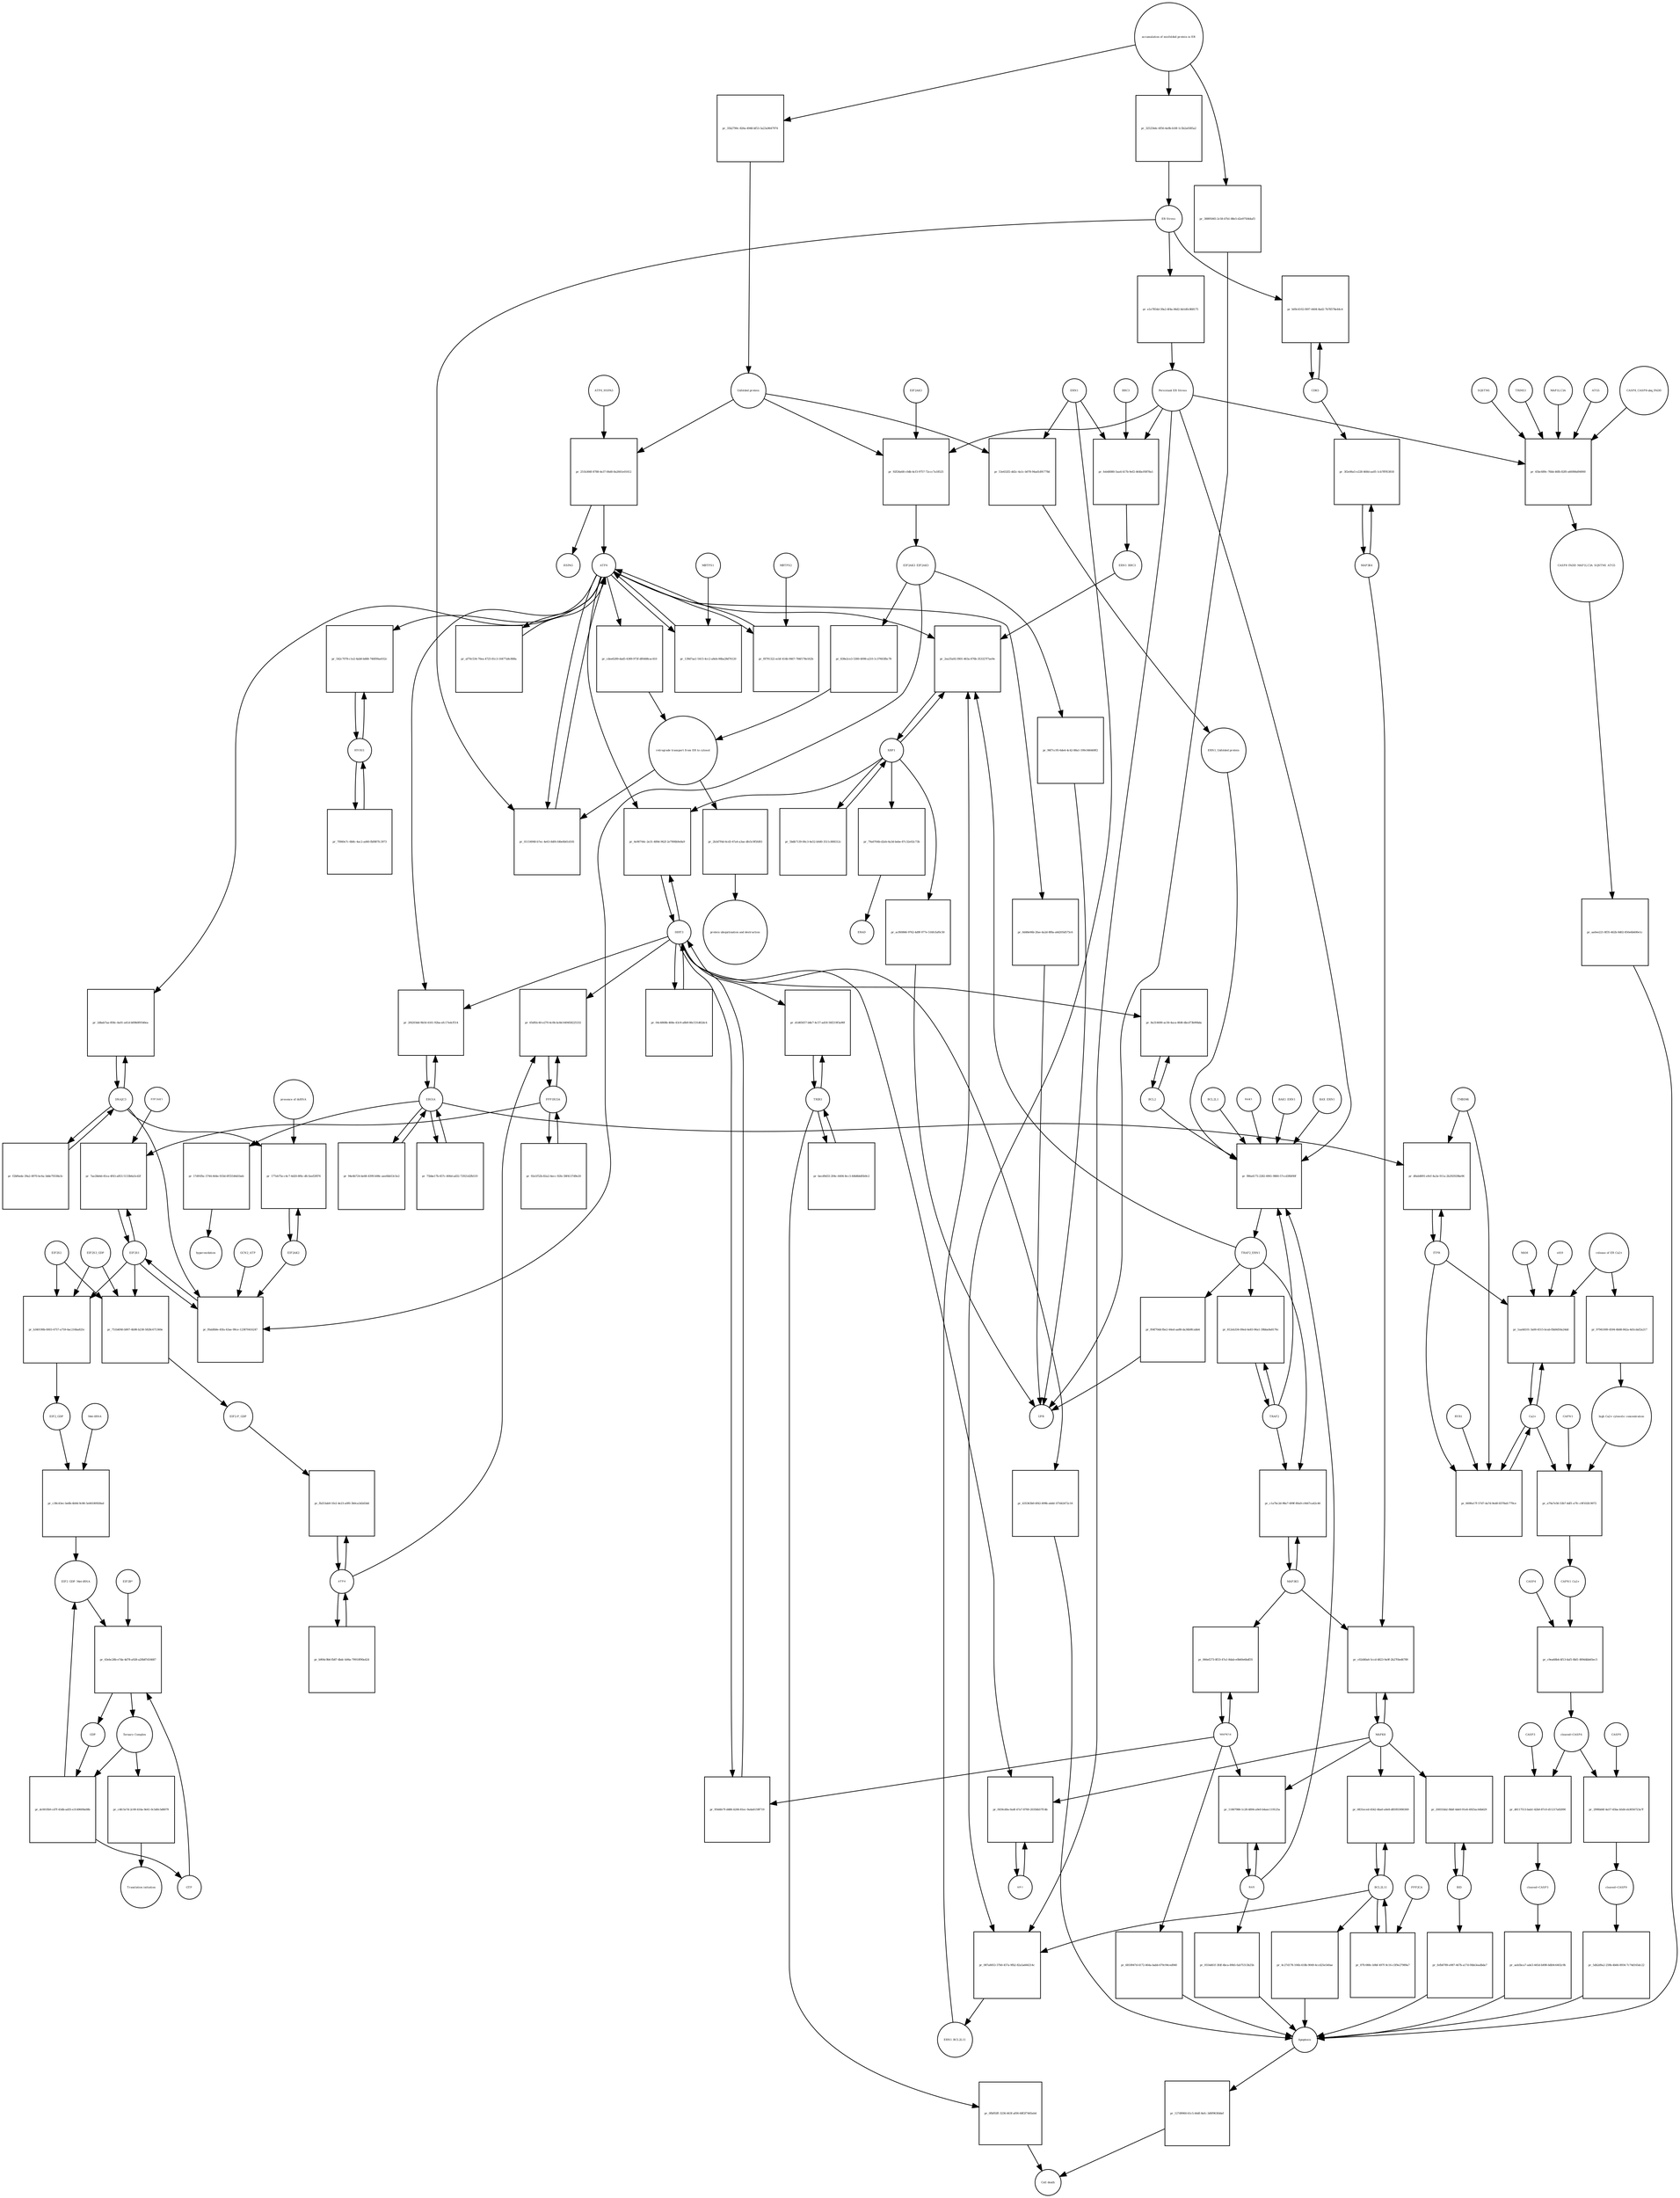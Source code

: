 strict digraph  {
ATF6_HSPA5 [annotation="", bipartite=0, cls=complex, fontsize=4, label=ATF6_HSPA5, shape=circle];
"pr_251b366f-8788-4e37-84d0-8a2661e01612" [annotation="", bipartite=1, cls=process, fontsize=4, label="pr_251b366f-8788-4e37-84d0-8a2661e01612", shape=square];
ATF6 [annotation="urn_miriam_hgnc.symbol_ATF6", bipartite=0, cls=macromolecule, fontsize=4, label=ATF6, shape=circle];
HSPA5 [annotation="urn_miriam_hgnc.symbol_HSPA5", bipartite=0, cls=macromolecule, fontsize=4, label=HSPA5, shape=circle];
"Unfolded protein" [annotation="", bipartite=0, cls=macromolecule, fontsize=4, label="Unfolded protein", shape=circle];
ERN1 [annotation="urn_miriam_hgnc.symbol_ERN1", bipartite=0, cls=macromolecule, fontsize=4, label=ERN1, shape=circle];
"pr_53e632f2-dd2c-4a1c-b078-94ad1d91778d" [annotation="", bipartite=1, cls=process, fontsize=4, label="pr_53e632f2-dd2c-4a1c-b078-94ad1d91778d", shape=square];
"ERN1_Unfolded protein" [annotation="", bipartite=0, cls=complex, fontsize=4, label="ERN1_Unfolded protein", shape=circle];
EIF2AK3_EIF2AK3 [annotation="", bipartite=0, cls=complex, fontsize=4, label=EIF2AK3_EIF2AK3, shape=circle];
"pr_838e2ce3-5300-4098-a210-1c37663fbc78" [annotation="", bipartite=1, cls=process, fontsize=4, label="pr_838e2ce3-5300-4098-a210-1c37663fbc78", shape=square];
"retrograde transport from ER to cytosol" [annotation="", bipartite=0, cls=phenotype, fontsize=4, label="retrograde transport from ER to cytosol", shape=circle];
"pr_cdee6289-dad5-4389-973f-df6488cac410" [annotation="", bipartite=1, cls=process, fontsize=4, label="pr_cdee6289-dad5-4389-973f-df6488cac410", shape=square];
"pr_2b3d7f4d-4cd3-47a4-a3ae-dfe5c9f5fd93" [annotation="", bipartite=1, cls=process, fontsize=4, label="pr_2b3d7f4d-4cd3-47a4-a3ae-dfe5c9f5fd93", shape=square];
"protein ubiquitination and destruction" [annotation="", bipartite=0, cls=phenotype, fontsize=4, label="protein ubiquitination and destruction", shape=circle];
"pr_f86a4175-2282-4961-9860-57ccd3fbf00f" [annotation="", bipartite=1, cls=process, fontsize=4, label="pr_f86a4175-2282-4961-9860-57ccd3fbf00f", shape=square];
TRAF2_ERN1 [annotation="", bipartite=0, cls=complex, fontsize=4, label=TRAF2_ERN1, shape=circle];
BAK1_ERN1 [annotation="", bipartite=0, cls=complex, fontsize=4, label=BAK1_ERN1, shape=circle];
BAX_ERN1 [annotation="", bipartite=0, cls=complex, fontsize=4, label=BAX_ERN1, shape=circle];
BCL2 [annotation="urn_miriam_hgnc.symbol_BCL2", bipartite=0, cls="nucleic acid feature", fontsize=4, label=BCL2, shape=circle];
BCL2L1 [annotation="urn_miriam_hgnc.symbol_BCL2L1", bipartite=0, cls=macromolecule, fontsize=4, label=BCL2L1, shape=circle];
"Persistant ER Stress" [annotation="", bipartite=0, cls=phenotype, fontsize=4, label="Persistant ER Stress", shape=circle];
BAX [annotation="urn_miriam_hgnc.symbol_BAX", bipartite=0, cls=macromolecule, fontsize=4, label=BAX, shape=circle];
BAK1 [annotation="urn_miriam_hgnc.symbol_BAK1", bipartite=0, cls=macromolecule, fontsize=4, label=BAK1, shape=circle];
TRAF2 [annotation="urn_miriam_hgnc.symbol_TRAF2", bipartite=0, cls=macromolecule, fontsize=4, label=TRAF2, shape=circle];
XBP1 [annotation="urn_miriam_hgnc.symbol_XBP1", bipartite=0, cls=macromolecule, fontsize=4, label=XBP1, shape=circle];
"pr_2ea35a92-f801-463a-876b-353327f7ae9e" [annotation="", bipartite=1, cls=process, fontsize=4, label="pr_2ea35a92-f801-463a-876b-353327f7ae9e", shape=square];
ERN1_BBC3 [annotation="", bipartite=0, cls=complex, fontsize=4, label=ERN1_BBC3, shape=circle];
ERN1_BCL2L11 [annotation="", bipartite=0, cls=complex, fontsize=4, label=ERN1_BCL2L11, shape=circle];
"pr_5bdb7139-06c3-4e52-b0d0-3511c808312c" [annotation="", bipartite=1, cls=process, fontsize=4, label="pr_5bdb7139-06c3-4e52-b0d0-3511c808312c", shape=square];
"pr_79a6764b-d2eb-4a3d-bebe-87c32e02c73b" [annotation="", bipartite=1, cls=process, fontsize=4, label="pr_79a6764b-d2eb-4a3d-bebe-87c32e02c73b", shape=square];
ERAD [annotation="", bipartite=0, cls=phenotype, fontsize=4, label=ERAD, shape=circle];
"pr_acf60866-9762-4d9f-977e-516fcfaf0c50" [annotation="", bipartite=1, cls=process, fontsize=4, label="pr_acf60866-9762-4d9f-977e-516fcfaf0c50", shape=square];
UPR [annotation="", bipartite=0, cls=phenotype, fontsize=4, label=UPR, shape=circle];
"pr_812eb334-09ed-4e83-96a1-39bba9a8176c" [annotation="", bipartite=1, cls=process, fontsize=4, label="pr_812eb334-09ed-4e83-96a1-39bba9a8176c", shape=square];
MAPK8 [annotation="urn_miriam_hgnc.symbol_MAPK8", bipartite=0, cls=macromolecule, fontsize=4, label=MAPK8, shape=circle];
"pr_c02d40a6-5ccd-4823-9a9f-2b27f4ed6789" [annotation="", bipartite=1, cls=process, fontsize=4, label="pr_c02d40a6-5ccd-4823-9a9f-2b27f4ed6789", shape=square];
MAP3K4 [annotation="urn_miriam_hgnc.symbol_MAP3K4", bipartite=0, cls=macromolecule, fontsize=4, label=MAP3K4, shape=circle];
MAP3K5 [annotation="urn_miriam_hgnc.symbol_MAP3K5", bipartite=0, cls=macromolecule, fontsize=4, label=MAP3K5, shape=circle];
MAPK14 [annotation="urn_miriam_hgnc.symbol_MAPK14", bipartite=0, cls=macromolecule, fontsize=4, label=MAPK14, shape=circle];
"pr_066ef273-8f33-47a1-8dab-e0b60e6bdf35" [annotation="", bipartite=1, cls=process, fontsize=4, label="pr_066ef273-8f33-47a1-8dab-e0b60e6bdf35", shape=square];
"pr_6818947d-4172-464a-babb-670c94ced940" [annotation="", bipartite=1, cls=process, fontsize=4, label="pr_6818947d-4172-464a-babb-670c94ced940", shape=square];
Apoptosis [annotation="", bipartite=0, cls=phenotype, fontsize=4, label=Apoptosis, shape=circle];
DDIT3 [annotation="urn_miriam_hgnc.symbol_DDIT3", bipartite=0, cls=macromolecule, fontsize=4, label=DDIT3, shape=circle];
"pr_9544fe7f-d486-4206-81ec-9a4a6159f719" [annotation="", bipartite=1, cls=process, fontsize=4, label="pr_9544fe7f-d486-4206-81ec-9a4a6159f719", shape=square];
"pr_435363b0-6f42-499b-a4dd-1f7d42472c16" [annotation="", bipartite=1, cls=process, fontsize=4, label="pr_435363b0-6f42-499b-a4dd-1f7d42472c16", shape=square];
"pr_8a314600-ac56-4aca-8fd6-dbcd73b90bda" [annotation="", bipartite=1, cls=process, fontsize=4, label="pr_8a314600-ac56-4aca-8fd6-dbcd73b90bda", shape=square];
"pr_01154948-b7ec-4e63-8df4-fd6e6b61d181" [annotation="", bipartite=1, cls=process, fontsize=4, label="pr_01154948-b7ec-4e63-8df4-fd6e6b61d181", shape=square];
"ER Stress" [annotation="", bipartite=0, cls=phenotype, fontsize=4, label="ER Stress", shape=circle];
"pr_139d7aa1-5415-4cc2-a8eb-06ba28d76120" [annotation="", bipartite=1, cls=process, fontsize=4, label="pr_139d7aa1-5415-4cc2-a8eb-06ba28d76120", shape=square];
MBTPS1 [annotation="urn_miriam_hgnc.symbol_MBTPS1", bipartite=0, cls=macromolecule, fontsize=4, label=MBTPS1, shape=circle];
"pr_f8791322-ecbf-414b-9467-784f178e162b" [annotation="", bipartite=1, cls=process, fontsize=4, label="pr_f8791322-ecbf-414b-9467-784f178e162b", shape=square];
MBTPS2 [annotation="urn_miriam_hgnc.symbol_MBTPS2", bipartite=0, cls=macromolecule, fontsize=4, label=MBTPS2, shape=circle];
"pr_af70c534-70ea-4725-81c3-16477a8c868a" [annotation="", bipartite=1, cls=process, fontsize=4, label="pr_af70c534-70ea-4725-81c3-16477a8c868a", shape=square];
"pr_04c4868b-468e-43c9-a8b9-86c531d62dc4" [annotation="", bipartite=1, cls=process, fontsize=4, label="pr_04c4868b-468e-43c9-a8b9-86c531d62dc4", shape=square];
"pr_4e90744c-2e31-489d-942f-2e7906b9e8a9" [annotation="", bipartite=1, cls=process, fontsize=4, label="pr_4e90744c-2e31-489d-942f-2e7906b9e8a9", shape=square];
EIF2S1 [annotation="urn_miriam_hgnc.symbol_EIF2S1", bipartite=0, cls=macromolecule, fontsize=4, label=EIF2S1, shape=circle];
"pr_f0abfb8e-45fa-43ae-99ce-123870416247" [annotation="", bipartite=1, cls=process, fontsize=4, label="pr_f0abfb8e-45fa-43ae-99ce-123870416247", shape=square];
GCN2_ATP [annotation="", bipartite=0, cls=complex, fontsize=4, label=GCN2_ATP, shape=circle];
EIF2AK2 [annotation="urn_miriam_hgnc.symbol_EIF2AK2", bipartite=0, cls=macromolecule, fontsize=4, label=EIF2AK2, shape=circle];
DNAJC3 [annotation="urn_miriam_hgnc.symbol_DNAJC3", bipartite=0, cls=macromolecule, fontsize=4, label=DNAJC3, shape=circle];
EIF2S2 [annotation="urn_miriam_hgnc.symbol_EIF2S2", bipartite=0, cls=macromolecule, fontsize=4, label=EIF2S2, shape=circle];
"pr_b340190b-0003-4757-a759-4ac216ba825c" [annotation="", bipartite=1, cls=process, fontsize=4, label="pr_b340190b-0003-4757-a759-4ac216ba825c", shape=square];
EIF2S3_GDP [annotation="", bipartite=0, cls=complex, fontsize=4, label=EIF2S3_GDP, shape=circle];
EIF2_GDP [annotation="", bipartite=0, cls=complex, fontsize=4, label=EIF2_GDP, shape=circle];
"EIF2_GDP_Met-tRNA" [annotation="", bipartite=0, cls=complex, fontsize=4, label="EIF2_GDP_Met-tRNA", shape=circle];
"pr_63ebc28b-e7da-4d78-a928-a20b87d16687" [annotation="", bipartite=1, cls=process, fontsize=4, label="pr_63ebc28b-e7da-4d78-a928-a20b87d16687", shape=square];
"Ternary Complex" [annotation="", bipartite=0, cls=complex, fontsize=4, label="Ternary Complex", shape=circle];
"EIF2B*" [annotation="", bipartite=0, cls=complex, fontsize=4, label="EIF2B*", shape=circle];
GTP [annotation="urn_miriam_obo.chebi_CHEBI%3A57600", bipartite=0, cls="simple chemical", fontsize=4, label=GTP, shape=circle];
GDP [annotation="urn_miriam_obo.chebi_CHEBI%3A65180", bipartite=0, cls="simple chemical", fontsize=4, label=GDP, shape=circle];
"pr_dc001fb9-cd7f-43db-ad35-e3149609a08b" [annotation="", bipartite=1, cls=process, fontsize=4, label="pr_dc001fb9-cd7f-43db-ad35-e3149609a08b", shape=square];
ATF4 [annotation="urn_miriam_hgnc.symbol_ATF4", bipartite=0, cls=macromolecule, fontsize=4, label=ATF4, shape=circle];
"pr_fb253ab9-1fe2-4e23-a0f0-3b0ca3d2d3dd" [annotation="", bipartite=1, cls=process, fontsize=4, label="pr_fb253ab9-1fe2-4e23-a0f0-3b0ca3d2d3dd", shape=square];
"EIF2-P_GDP" [annotation="", bipartite=0, cls=complex, fontsize=4, label="EIF2-P_GDP", shape=circle];
"pr_b904c9b6-fb87-4bdc-b06a-79910f90a424" [annotation="", bipartite=1, cls=process, fontsize=4, label="pr_b904c9b6-fb87-4bdc-b06a-79910f90a424", shape=square];
PPP1R15A [annotation="urn_miriam_hgnc.symbol_PPP1R15A", bipartite=0, cls=macromolecule, fontsize=4, label=PPP1R15A, shape=circle];
"pr_65d92c40-e270-4c0b-bc8d-649458225332" [annotation="", bipartite=1, cls=process, fontsize=4, label="pr_65d92c40-e270-4c0b-bc8d-649458225332", shape=square];
"pr_92e1f52b-82a2-4ecc-92fe-58f4137d9e20" [annotation="", bipartite=1, cls=process, fontsize=4, label="pr_92e1f52b-82a2-4ecc-92fe-58f4137d9e20", shape=square];
"pr_c4fc5e7d-2c00-416a-9e61-0c5d0c5d8079" [annotation="", bipartite=1, cls=process, fontsize=4, label="pr_c4fc5e7d-2c00-416a-9e61-0c5d0c5d8079", shape=square];
"Translation initiation" [annotation="", bipartite=0, cls=phenotype, fontsize=4, label="Translation initiation", shape=circle];
"pr_c1a7bc2d-98a7-499f-80a9-c0447ca42c46" [annotation="", bipartite=1, cls=process, fontsize=4, label="pr_c1a7bc2d-98a7-499f-80a9-c0447ca42c46", shape=square];
ERO1A [annotation="urn_miriam_hgnc.symbol_ERO1A", bipartite=0, cls=macromolecule, fontsize=4, label=ERO1A, shape=circle];
"pr_2f4203dd-9b54-4161-92ba-efc17edcf514" [annotation="", bipartite=1, cls=process, fontsize=4, label="pr_2f4203dd-9b54-4161-92ba-efc17edcf514", shape=square];
"pr_75bbe17b-457c-406d-ad32-72921d2fb519" [annotation="", bipartite=1, cls=process, fontsize=4, label="pr_75bbe17b-457c-406d-ad32-72921d2fb519", shape=square];
"pr_7ae2bb4d-45ca-4f43-a853-5133b6a5cd2f" [annotation="", bipartite=1, cls=process, fontsize=4, label="pr_7ae2bb4d-45ca-4f43-a853-5133b6a5cd2f", shape=square];
EIF2AK1 [annotation="urn_miriam_hgnc.symbol_EIF2AK1", bipartite=0, cls=macromolecule, fontsize=4, label=EIF2AK1, shape=circle];
"pr_11867986-1c28-4894-a9e0-b4aec119125a" [annotation="", bipartite=1, cls=process, fontsize=4, label="pr_11867986-1c28-4894-a9e0-b4aec119125a", shape=square];
"pr_0554d61f-3fdf-4bca-89b5-fab75313b25b" [annotation="", bipartite=1, cls=process, fontsize=4, label="pr_0554d61f-3fdf-4bca-89b5-fab75313b25b", shape=square];
"Ca2+" [annotation="urn_miriam_obo.chebi_CHEBI%3A29108", bipartite=0, cls="simple chemical", fontsize=4, label="Ca2+", shape=circle];
"pr_1aa0d101-3a00-4515-bcab-fbb9d50a24dd" [annotation="", bipartite=1, cls=process, fontsize=4, label="pr_1aa0d101-3a00-4515-bcab-fbb9d50a24dd", shape=square];
"release of ER Ca2+" [annotation="", bipartite=0, cls=phenotype, fontsize=4, label="release of ER Ca2+", shape=circle];
ITPR [annotation="urn_miriam_hgnc.symbol_ITPR1|urn_miriam_hgnc.symbol_ITPR2|urn_miriam_hgnc.symbol_ITPR3", bipartite=0, cls=macromolecule, fontsize=4, label=ITPR, shape=circle];
MAM [annotation="", bipartite=0, cls=phenotype, fontsize=4, label=MAM, shape=circle];
s619 [annotation="", bipartite=0, cls=complex, fontsize=4, label=s619, shape=circle];
"pr_3f2e06a5-e228-468d-aa05-1cb7ff953818" [annotation="", bipartite=1, cls=process, fontsize=4, label="pr_3f2e06a5-e228-468d-aa05-1cb7ff953818", shape=square];
CDK5 [annotation="urn_miriam_hgnc.symbol_CDK5", bipartite=0, cls=macromolecule, fontsize=4, label=CDK5, shape=circle];
"pr_b09c4102-f497-4404-8ad2-7b78578e44c4" [annotation="", bipartite=1, cls="uncertain process", fontsize=4, label="pr_b09c4102-f497-4404-8ad2-7b78578e44c4", shape=square];
"pr_127d9960-61c5-44df-8efc-3d0f963fddef" [annotation="", bipartite=1, cls=process, fontsize=4, label="pr_127d9960-61c5-44df-8efc-3d0f963fddef", shape=square];
"Cell death" [annotation="", bipartite=0, cls=phenotype, fontsize=4, label="Cell death", shape=circle];
"pr_6690a17f-57d7-4a7d-9ed0-8378afc779ce" [annotation="", bipartite=1, cls=process, fontsize=4, label="pr_6690a17f-57d7-4a7d-9ed0-8378afc779ce", shape=square];
TMBIM6 [annotation="urn_miriam_hgnc.symbol_TMBIM6", bipartite=0, cls=macromolecule, fontsize=4, label=TMBIM6, shape=circle];
RYR1 [annotation="urn_miriam_hgnc.symbol_RYR1", bipartite=0, cls=macromolecule, fontsize=4, label=RYR1, shape=circle];
EIF2AK3 [annotation="urn_miriam_hgnc.symbol_EIF2AK3", bipartite=0, cls=macromolecule, fontsize=4, label=EIF2AK3, shape=circle];
"pr_92f26a68-c0db-4cf3-9757-72ccc7a18525" [annotation="", bipartite=1, cls=process, fontsize=4, label="pr_92f26a68-c0db-4cf3-9757-72ccc7a18525", shape=square];
"pr_17d91fbc-5744-444e-933d-0f55546d1beb" [annotation="", bipartite=1, cls=process, fontsize=4, label="pr_17d91fbc-5744-444e-933d-0f55546d1beb", shape=square];
hyperoxidation [annotation="", bipartite=0, cls=phenotype, fontsize=4, label=hyperoxidation, shape=circle];
"pr_94e4b724-be68-4399-b98c-aee6bb53c5e2" [annotation="", bipartite=1, cls=process, fontsize=4, label="pr_94e4b724-be68-4399-b98c-aee6bb53c5e2", shape=square];
"pr_e1e7854d-39a2-4f4a-84d2-bb1d0c868175" [annotation="", bipartite=1, cls=process, fontsize=4, label="pr_e1e7854d-39a2-4f4a-84d2-bb1d0c868175", shape=square];
"CASP8_CASP8-ubq_FADD" [annotation="", bipartite=0, cls=complex, fontsize=4, label="CASP8_CASP8-ubq_FADD", shape=circle];
"pr_45bc689c-76bb-46fb-82f0-a66984d94900" [annotation="", bipartite=1, cls=process, fontsize=4, label="pr_45bc689c-76bb-46fb-82f0-a66984d94900", shape=square];
"SQSTM1 " [annotation="urn_miriam_hgnc.symbol_SQSTM1", bipartite=0, cls=macromolecule, fontsize=4, label="SQSTM1 ", shape=circle];
CASP8_FADD_MAP1LC3A_SQSTM1_ATG5 [annotation="", bipartite=0, cls=complex, fontsize=4, label=CASP8_FADD_MAP1LC3A_SQSTM1_ATG5, shape=circle];
TRIM13 [annotation="urn_miriam_hgnc.symbol_TRIM13", bipartite=0, cls=macromolecule, fontsize=4, label=TRIM13, shape=circle];
MAP1LC3A [annotation="urn_miriam_hgnc.symbol_MAP1LC3A", bipartite=0, cls=macromolecule, fontsize=4, label=MAP1LC3A, shape=circle];
ATG5 [annotation="urn_miriam_hgnc.symbol_ATG5", bipartite=0, cls=macromolecule, fontsize=4, label=ATG5, shape=circle];
"pr_aa0ee221-8f35-462b-9d02-850e6b600e1c" [annotation="", bipartite=1, cls=process, fontsize=4, label="pr_aa0ee221-8f35-462b-9d02-850e6b600e1c", shape=square];
"AP-1" [annotation="urn_miriam_hgnc.symbol_FOS|urn_miriam_hgnc.symbol_FOSB|urn_miriam_hgnc.symbol_FOSL1|urn_miriam_hgnc.symbol_FOSL2|urn_miriam_hgnc.symbol_JUN|urn_miriam_hgnc.symbol_JUNB|urn_miriam_hgnc.symbol_JUND", bipartite=0, cls=macromolecule, fontsize=4, label="AP-1", shape=circle];
"pr_f459cd0a-0a4f-47a7-8700-20356b57f14b" [annotation="", bipartite=1, cls=process, fontsize=4, label="pr_f459cd0a-0a4f-47a7-8700-20356b57f14b", shape=square];
"pr_177eb75e-c4c7-4d20-8f6c-dfc5eef2f876" [annotation="", bipartite=1, cls=process, fontsize=4, label="pr_177eb75e-c4c7-4d20-8f6c-dfc5eef2f876", shape=square];
"presence of dsRNA" [annotation="", bipartite=0, cls=phenotype, fontsize=4, label="presence of dsRNA", shape=circle];
"Met-tRNA" [annotation="urn_miriam_hgnc_HGNC%3A34779", bipartite=0, cls="nucleic acid feature", fontsize=4, label="Met-tRNA", shape=circle];
"pr_c38c43ec-be8b-4b9d-9c86-5e66180928ad" [annotation="", bipartite=1, cls=process, fontsize=4, label="pr_c38c43ec-be8b-4b9d-9c86-5e66180928ad", shape=square];
"pr_751b4f40-b907-4b98-b238-5828c671360e" [annotation="", bipartite=1, cls=process, fontsize=4, label="pr_751b4f40-b907-4b98-b238-5828c671360e", shape=square];
"accumulation of misfolded protein in ER" [annotation="", bipartite=0, cls=phenotype, fontsize=4, label="accumulation of misfolded protein in ER", shape=circle];
"pr_35b2790c-826a-4948-bf53-3a23a9647974" [annotation="", bipartite=1, cls=process, fontsize=4, label="pr_35b2790c-826a-4948-bf53-3a23a9647974", shape=square];
"pr_325254dc-6f56-4a9b-b18f-1c5b2a0385a2" [annotation="", bipartite=1, cls=process, fontsize=4, label="pr_325254dc-6f56-4a9b-b18f-1c5b2a0385a2", shape=square];
"pr_38895065-2c58-47b1-88e5-d2e975044af3" [annotation="", bipartite=1, cls=process, fontsize=4, label="pr_38895065-2c58-47b1-88e5-d2e975044af3", shape=square];
"pr_96f7cc95-6de4-4c42-88a1-199c046469f2" [annotation="", bipartite=1, cls=process, fontsize=4, label="pr_96f7cc95-6de4-4c42-88a1-199c046469f2", shape=square];
"pr_f04f70dd-fbe2-44ed-aa88-da34b9fcabb4" [annotation="", bipartite=1, cls=process, fontsize=4, label="pr_f04f70dd-fbe2-44ed-aa88-da34b9fcabb4", shape=square];
"pr_0d48e06b-2fae-4a2d-8f8a-a6d205d575c6" [annotation="", bipartite=1, cls=process, fontsize=4, label="pr_0d48e06b-2fae-4a2d-8f8a-a6d205d575c6", shape=square];
BCL2L11 [annotation="urn_miriam_hgnc.symbol_BCL2L11", bipartite=0, cls=macromolecule, fontsize=4, label=BCL2L11, shape=circle];
"pr_0831eced-4542-4ba0-a0e8-d85955900369" [annotation="", bipartite=1, cls=process, fontsize=4, label="pr_0831eced-4542-4ba0-a0e8-d85955900369", shape=square];
BID [annotation="urn_miriam_hgnc.symbol_BID", bipartite=0, cls=macromolecule, fontsize=4, label=BID, shape=circle];
"pr_20031bb2-0bbf-4de0-91e6-4925ac44b629" [annotation="", bipartite=1, cls=process, fontsize=4, label="pr_20031bb2-0bbf-4de0-91e6-4925ac44b629", shape=square];
"pr_4c27d178-106b-418b-9049-4ccd25e540ae" [annotation="", bipartite=1, cls=process, fontsize=4, label="pr_4c27d178-106b-418b-9049-4ccd25e540ae", shape=square];
"pr_fefb8789-e987-467b-a17d-f4bb3eadbda7" [annotation="", bipartite=1, cls=process, fontsize=4, label="pr_fefb8789-e987-467b-a17d-f4bb3eadbda7", shape=square];
"pr_087a8053-37b0-457a-9fb2-82a5a666214c" [annotation="", bipartite=1, cls=process, fontsize=4, label="pr_087a8053-37b0-457a-9fb2-82a5a666214c", shape=square];
"pr_feb48080-5aa4-417b-9ef2-464bcf0878a1" [annotation="", bipartite=1, cls=process, fontsize=4, label="pr_feb48080-5aa4-417b-9ef2-464bcf0878a1", shape=square];
BBC3 [annotation="urn_miriam_hgnc.symbol_BBC3", bipartite=0, cls=macromolecule, fontsize=4, label=BBC3, shape=circle];
"pr_87fc088c-b9bf-497f-9c16-c5f9e27989a7" [annotation="", bipartite=1, cls=process, fontsize=4, label="pr_87fc088c-b9bf-497f-9c16-c5f9e27989a7", shape=square];
PPP2CA [annotation="urn_miriam_hgnc.symbol_PPP2CA", bipartite=0, cls=macromolecule, fontsize=4, label=PPP2CA, shape=circle];
TRIB3 [annotation="urn_miriam_hgnc.symbol_TRIB3", bipartite=0, cls=macromolecule, fontsize=4, label=TRIB3, shape=circle];
"pr_d1d65657-b8e7-4c57-ad18-56f219f3a90f" [annotation="", bipartite=1, cls=process, fontsize=4, label="pr_d1d65657-b8e7-4c57-ad18-56f219f3a90f", shape=square];
"pr_becd9d33-204c-4404-8cc3-44b8bb85b9c2" [annotation="", bipartite=1, cls=process, fontsize=4, label="pr_becd9d33-204c-4404-8cc3-44b8bb85b9c2", shape=square];
"pr_0fbf92ff-3236-463f-af00-68f2f7465eb4" [annotation="", bipartite=1, cls=process, fontsize=4, label="pr_0fbf92ff-3236-463f-af00-68f2f7465eb4", shape=square];
"pr_97941009-4594-4b68-842a-4d1cdaf2a217" [annotation="", bipartite=1, cls=process, fontsize=4, label="pr_97941009-4594-4b68-842a-4d1cdaf2a217", shape=square];
"high Ca2+ cytosolic concentration" [annotation="", bipartite=0, cls=phenotype, fontsize=4, label="high Ca2+ cytosolic concentration", shape=circle];
"pr_2dbab7aa-858c-4a01-a41d-b69b0f0546ea" [annotation="", bipartite=1, cls=process, fontsize=4, label="pr_2dbab7aa-858c-4a01-a41d-b69b0f0546ea", shape=square];
"pr_f2bf6ede-39a2-4970-bc6a-3dde79338e3c" [annotation="", bipartite=1, cls=process, fontsize=4, label="pr_f2bf6ede-39a2-4970-bc6a-3dde79338e3c", shape=square];
"pr_d0ab4891-e9cf-4a3e-911a-2b292929be96" [annotation="", bipartite=1, cls=process, fontsize=4, label="pr_d0ab4891-e9cf-4a3e-911a-2b292929be96", shape=square];
CASP4 [annotation="urn_miriam_hgnc.symbol_CASP4", bipartite=0, cls=macromolecule, fontsize=4, label=CASP4, shape=circle];
"pr_c9ea68b4-4f13-4af1-8bf1-809d4bb65ec5" [annotation="", bipartite=1, cls=process, fontsize=4, label="pr_c9ea68b4-4f13-4af1-8bf1-809d4bb65ec5", shape=square];
"cleaved~CASP4" [annotation="urn_miriam_hgnc.symbol_CASP4", bipartite=0, cls=macromolecule, fontsize=4, label="cleaved~CASP4", shape=circle];
"CAPN1_Ca2+" [annotation="", bipartite=0, cls=complex, fontsize=4, label="CAPN1_Ca2+", shape=circle];
CASP3 [annotation="urn_miriam_hgnc.symbol_CASP3", bipartite=0, cls=macromolecule, fontsize=4, label=CASP3, shape=circle];
"pr_d6117513-bab1-42b0-87c0-d11217a82090" [annotation="", bipartite=1, cls=process, fontsize=4, label="pr_d6117513-bab1-42b0-87c0-d11217a82090", shape=square];
"cleaved~CASP3" [annotation="urn_miriam_hgnc.symbol_CASP3", bipartite=0, cls=macromolecule, fontsize=4, label="cleaved~CASP3", shape=circle];
CASP9 [annotation="urn_miriam_hgnc.symbol_CSAP9", bipartite=0, cls=macromolecule, fontsize=4, label=CASP9, shape=circle];
"pr_299fdd4f-4a57-45ba-b5d4-eb3056723a7f" [annotation="", bipartite=1, cls=process, fontsize=4, label="pr_299fdd4f-4a57-45ba-b5d4-eb3056723a7f", shape=square];
"cleaved~CASP9" [annotation="urn_miriam_hgnc.symbol_CASP9", bipartite=0, cls=macromolecule, fontsize=4, label="cleaved~CASP9", shape=circle];
CAPN1 [annotation="urn_miriam_hgnc.symbol_CAPN1", bipartite=0, cls=macromolecule, fontsize=4, label=CAPN1, shape=circle];
"pr_a70a7e56-53b7-4df1-a7fc-c9f102fc9072" [annotation="", bipartite=1, cls=process, fontsize=4, label="pr_a70a7e56-53b7-4df1-a7fc-c9f102fc9072", shape=square];
"pr_aeb5bca7-ade3-445d-b498-6db9c6402c9b" [annotation="", bipartite=1, cls=process, fontsize=4, label="pr_aeb5bca7-ade3-445d-b498-6db9c6402c9b", shape=square];
"pr_5db2d9a2-259b-4b66-8934-7c74d165dc22" [annotation="", bipartite=1, cls=process, fontsize=4, label="pr_5db2d9a2-259b-4b66-8934-7c74d165dc22", shape=square];
HYOU1 [annotation="urn_miriam_hgnc.symbol_HYOU1", bipartite=0, cls=macromolecule, fontsize=4, label=HYOU1, shape=circle];
"pr_542c7078-c1e2-4ab8-bd68-746f09ae032c" [annotation="", bipartite=1, cls=process, fontsize=4, label="pr_542c7078-c1e2-4ab8-bd68-746f09ae032c", shape=square];
"pr_7f840e7c-6b8c-4ac2-ad40-fbf887fc3973" [annotation="", bipartite=1, cls=process, fontsize=4, label="pr_7f840e7c-6b8c-4ac2-ad40-fbf887fc3973", shape=square];
ATF6_HSPA5 -> "pr_251b366f-8788-4e37-84d0-8a2661e01612"  [annotation="", interaction_type=consumption];
"pr_251b366f-8788-4e37-84d0-8a2661e01612" -> ATF6  [annotation="", interaction_type=production];
"pr_251b366f-8788-4e37-84d0-8a2661e01612" -> HSPA5  [annotation="", interaction_type=production];
ATF6 -> "pr_cdee6289-dad5-4389-973f-df6488cac410"  [annotation="", interaction_type=consumption];
ATF6 -> "pr_2ea35a92-f801-463a-876b-353327f7ae9e"  [annotation="urn_miriam_pubmed_26587781|urn_miriam_pubmed_23430059", interaction_type=catalysis];
ATF6 -> "pr_01154948-b7ec-4e63-8df4-fd6e6b61d181"  [annotation="", interaction_type=consumption];
ATF6 -> "pr_139d7aa1-5415-4cc2-a8eb-06ba28d76120"  [annotation="", interaction_type=consumption];
ATF6 -> "pr_f8791322-ecbf-414b-9467-784f178e162b"  [annotation="", interaction_type=consumption];
ATF6 -> "pr_af70c534-70ea-4725-81c3-16477a8c868a"  [annotation="", interaction_type=consumption];
ATF6 -> "pr_4e90744c-2e31-489d-942f-2e7906b9e8a9"  [annotation="urn_miriam_pubmed_26587781|urn_miriam_pubmed_17991856|urn_miriam_pubmed_28843399", interaction_type=catalysis];
ATF6 -> "pr_2f4203dd-9b54-4161-92ba-efc17edcf514"  [annotation="urn_miriam_pubmed_23850759|urn_miriam_pubmed_25387528", interaction_type=catalysis];
ATF6 -> "pr_0d48e06b-2fae-4a2d-8f8a-a6d205d575c6"  [annotation="", interaction_type=consumption];
ATF6 -> "pr_2dbab7aa-858c-4a01-a41d-b69b0f0546ea"  [annotation="urn_miriam_pubmed_12601012|urn_miriam_pubmed_18360008", interaction_type=catalysis];
ATF6 -> "pr_542c7078-c1e2-4ab8-bd68-746f09ae032c"  [annotation=urn_miriam_pubmed_18360008, interaction_type=catalysis];
"Unfolded protein" -> "pr_251b366f-8788-4e37-84d0-8a2661e01612"  [annotation="urn_miriam_pubmed_19509052|urn_miriam_pubmed_12847084|urn_miriam_pubmed_23850759", interaction_type=catalysis];
"Unfolded protein" -> "pr_53e632f2-dd2c-4a1c-b078-94ad1d91778d"  [annotation="", interaction_type=consumption];
"Unfolded protein" -> "pr_92f26a68-c0db-4cf3-9757-72ccc7a18525"  [annotation=urn_miriam_pubmed_17991856, interaction_type=catalysis];
ERN1 -> "pr_53e632f2-dd2c-4a1c-b078-94ad1d91778d"  [annotation="", interaction_type=consumption];
ERN1 -> "pr_087a8053-37b0-457a-9fb2-82a5a666214c"  [annotation="", interaction_type=consumption];
ERN1 -> "pr_feb48080-5aa4-417b-9ef2-464bcf0878a1"  [annotation="", interaction_type=consumption];
"pr_53e632f2-dd2c-4a1c-b078-94ad1d91778d" -> "ERN1_Unfolded protein"  [annotation="", interaction_type=production];
"ERN1_Unfolded protein" -> "pr_f86a4175-2282-4961-9860-57ccd3fbf00f"  [annotation="", interaction_type=consumption];
EIF2AK3_EIF2AK3 -> "pr_838e2ce3-5300-4098-a210-1c37663fbc78"  [annotation="", interaction_type=consumption];
EIF2AK3_EIF2AK3 -> "pr_f0abfb8e-45fa-43ae-99ce-123870416247"  [annotation="urn_miriam_pubmed_12667446|urn_miriam_pubmed_16246152|urn_miriam_pubmed_12601012|urn_miriam_pubmed_23850759|urn_miriam_pubmed_18360008|urn_miriam_pubmed_26587781", interaction_type=catalysis];
EIF2AK3_EIF2AK3 -> "pr_96f7cc95-6de4-4c42-88a1-199c046469f2"  [annotation="", interaction_type=consumption];
"pr_838e2ce3-5300-4098-a210-1c37663fbc78" -> "retrograde transport from ER to cytosol"  [annotation="", interaction_type=production];
"retrograde transport from ER to cytosol" -> "pr_2b3d7f4d-4cd3-47a4-a3ae-dfe5c9f5fd93"  [annotation="", interaction_type=consumption];
"retrograde transport from ER to cytosol" -> "pr_01154948-b7ec-4e63-8df4-fd6e6b61d181"  [annotation="urn_miriam_pubmed_18360008|urn_miriam_pubmed_17991856|urn_miriam_pubmed_26587781|urn_miriam_pubmed_12847084", interaction_type=inhibition];
"pr_cdee6289-dad5-4389-973f-df6488cac410" -> "retrograde transport from ER to cytosol"  [annotation="", interaction_type=production];
"pr_2b3d7f4d-4cd3-47a4-a3ae-dfe5c9f5fd93" -> "protein ubiquitination and destruction"  [annotation="", interaction_type=production];
"pr_f86a4175-2282-4961-9860-57ccd3fbf00f" -> TRAF2_ERN1  [annotation="", interaction_type=production];
TRAF2_ERN1 -> "pr_2ea35a92-f801-463a-876b-353327f7ae9e"  [annotation="urn_miriam_pubmed_26587781|urn_miriam_pubmed_23430059", interaction_type=catalysis];
TRAF2_ERN1 -> "pr_812eb334-09ed-4e83-96a1-39bba9a8176c"  [annotation=urn_miriam_pubmed_23850759, interaction_type=catalysis];
TRAF2_ERN1 -> "pr_c1a7bc2d-98a7-499f-80a9-c0447ca42c46"  [annotation=urn_miriam_pubmed_23850759, interaction_type=catalysis];
TRAF2_ERN1 -> "pr_f04f70dd-fbe2-44ed-aa88-da34b9fcabb4"  [annotation="", interaction_type=consumption];
BAK1_ERN1 -> "pr_f86a4175-2282-4961-9860-57ccd3fbf00f"  [annotation="urn_miriam_pubmed_23850759|urn_miriam_pubmed_23430059|urn_miriam_pubmed_26587781", interaction_type=catalysis];
BAX_ERN1 -> "pr_f86a4175-2282-4961-9860-57ccd3fbf00f"  [annotation="urn_miriam_pubmed_23850759|urn_miriam_pubmed_23430059|urn_miriam_pubmed_26587781", interaction_type=catalysis];
BCL2 -> "pr_f86a4175-2282-4961-9860-57ccd3fbf00f"  [annotation="urn_miriam_pubmed_23850759|urn_miriam_pubmed_23430059|urn_miriam_pubmed_26587781", interaction_type=inhibition];
BCL2 -> "pr_8a314600-ac56-4aca-8fd6-dbcd73b90bda"  [annotation="", interaction_type=consumption];
BCL2L1 -> "pr_f86a4175-2282-4961-9860-57ccd3fbf00f"  [annotation="urn_miriam_pubmed_23850759|urn_miriam_pubmed_23430059|urn_miriam_pubmed_26587781", interaction_type=inhibition];
"Persistant ER Stress" -> "pr_f86a4175-2282-4961-9860-57ccd3fbf00f"  [annotation="urn_miriam_pubmed_23850759|urn_miriam_pubmed_23430059|urn_miriam_pubmed_26587781", interaction_type=inhibition];
"Persistant ER Stress" -> "pr_92f26a68-c0db-4cf3-9757-72ccc7a18525"  [annotation=urn_miriam_pubmed_17991856, interaction_type=catalysis];
"Persistant ER Stress" -> "pr_45bc689c-76bb-46fb-82f0-a66984d94900"  [annotation=urn_miriam_pubmed_17991856, interaction_type=catalysis];
"Persistant ER Stress" -> "pr_087a8053-37b0-457a-9fb2-82a5a666214c"  [annotation="urn_miriam_pubmed_23850759|urn_miriam_pubmed_23430059|urn_miriam_pubmed_26587781", interaction_type=inhibition];
"Persistant ER Stress" -> "pr_feb48080-5aa4-417b-9ef2-464bcf0878a1"  [annotation="urn_miriam_pubmed_23430059|urn_miriam_pubmed_17991856", interaction_type=inhibition];
BAX -> "pr_f86a4175-2282-4961-9860-57ccd3fbf00f"  [annotation="urn_miriam_pubmed_23850759|urn_miriam_pubmed_23430059|urn_miriam_pubmed_26587781", interaction_type=catalysis];
BAX -> "pr_11867986-1c28-4894-a9e0-b4aec119125a"  [annotation="", interaction_type=consumption];
BAX -> "pr_0554d61f-3fdf-4bca-89b5-fab75313b25b"  [annotation="", interaction_type=consumption];
BAK1 -> "pr_f86a4175-2282-4961-9860-57ccd3fbf00f"  [annotation="urn_miriam_pubmed_23850759|urn_miriam_pubmed_23430059|urn_miriam_pubmed_26587781", interaction_type=catalysis];
TRAF2 -> "pr_f86a4175-2282-4961-9860-57ccd3fbf00f"  [annotation="", interaction_type=consumption];
TRAF2 -> "pr_812eb334-09ed-4e83-96a1-39bba9a8176c"  [annotation="", interaction_type=consumption];
TRAF2 -> "pr_c1a7bc2d-98a7-499f-80a9-c0447ca42c46"  [annotation=urn_miriam_pubmed_23850759, interaction_type=catalysis];
XBP1 -> "pr_2ea35a92-f801-463a-876b-353327f7ae9e"  [annotation="", interaction_type=consumption];
XBP1 -> "pr_5bdb7139-06c3-4e52-b0d0-3511c808312c"  [annotation="", interaction_type=consumption];
XBP1 -> "pr_79a6764b-d2eb-4a3d-bebe-87c32e02c73b"  [annotation="", interaction_type=consumption];
XBP1 -> "pr_acf60866-9762-4d9f-977e-516fcfaf0c50"  [annotation="", interaction_type=consumption];
XBP1 -> "pr_4e90744c-2e31-489d-942f-2e7906b9e8a9"  [annotation="urn_miriam_pubmed_26587781|urn_miriam_pubmed_17991856|urn_miriam_pubmed_28843399", interaction_type=catalysis];
"pr_2ea35a92-f801-463a-876b-353327f7ae9e" -> XBP1  [annotation="", interaction_type=production];
ERN1_BBC3 -> "pr_2ea35a92-f801-463a-876b-353327f7ae9e"  [annotation="urn_miriam_pubmed_26587781|urn_miriam_pubmed_23430059", interaction_type=catalysis];
ERN1_BCL2L11 -> "pr_2ea35a92-f801-463a-876b-353327f7ae9e"  [annotation="urn_miriam_pubmed_26587781|urn_miriam_pubmed_23430059", interaction_type=catalysis];
"pr_5bdb7139-06c3-4e52-b0d0-3511c808312c" -> XBP1  [annotation="", interaction_type=production];
"pr_79a6764b-d2eb-4a3d-bebe-87c32e02c73b" -> ERAD  [annotation="", interaction_type=production];
"pr_acf60866-9762-4d9f-977e-516fcfaf0c50" -> UPR  [annotation="", interaction_type=production];
"pr_812eb334-09ed-4e83-96a1-39bba9a8176c" -> TRAF2  [annotation="", interaction_type=production];
MAPK8 -> "pr_c02d40a6-5ccd-4823-9a9f-2b27f4ed6789"  [annotation="", interaction_type=consumption];
MAPK8 -> "pr_11867986-1c28-4894-a9e0-b4aec119125a"  [annotation="urn_miriam_pubmed_18191217|urn_miriam_pubmed_23430059", interaction_type=catalysis];
MAPK8 -> "pr_f459cd0a-0a4f-47a7-8700-20356b57f14b"  [annotation="urn_miriam_pubmed_26618107|urn_miriam_pubmed_26587781|urn_miriam_pubmed_23850759", interaction_type=catalysis];
MAPK8 -> "pr_0831eced-4542-4ba0-a0e8-d85955900369"  [annotation="urn_miriam_pubmed_26018731|urn_miriam_pubmed_23850759", interaction_type=catalysis];
MAPK8 -> "pr_20031bb2-0bbf-4de0-91e6-4925ac44b629"  [annotation="urn_miriam_pubmed_23430059|urn_miriam_pubmed_11583631", interaction_type=catalysis];
"pr_c02d40a6-5ccd-4823-9a9f-2b27f4ed6789" -> MAPK8  [annotation="", interaction_type=production];
MAP3K4 -> "pr_c02d40a6-5ccd-4823-9a9f-2b27f4ed6789"  [annotation="urn_miriam_pubmed_18191217|urn_miriam_pubmed_23850759|urn_miriam_pubmed_26587781", interaction_type=catalysis];
MAP3K4 -> "pr_3f2e06a5-e228-468d-aa05-1cb7ff953818"  [annotation="", interaction_type=consumption];
MAP3K5 -> "pr_c02d40a6-5ccd-4823-9a9f-2b27f4ed6789"  [annotation="urn_miriam_pubmed_18191217|urn_miriam_pubmed_23850759|urn_miriam_pubmed_26587781", interaction_type=catalysis];
MAP3K5 -> "pr_066ef273-8f33-47a1-8dab-e0b60e6bdf35"  [annotation="urn_miriam_pubmed_23850759|urn_miriam_pubmed_12215209", interaction_type=catalysis];
MAP3K5 -> "pr_c1a7bc2d-98a7-499f-80a9-c0447ca42c46"  [annotation="", interaction_type=consumption];
MAPK14 -> "pr_066ef273-8f33-47a1-8dab-e0b60e6bdf35"  [annotation="", interaction_type=consumption];
MAPK14 -> "pr_6818947d-4172-464a-babb-670c94ced940"  [annotation="", interaction_type=consumption];
MAPK14 -> "pr_9544fe7f-d486-4206-81ec-9a4a6159f719"  [annotation="urn_miriam_pubmed_23850759|urn_miriam_pubmed_23430059|urn_miriam_pubmed_26137585", interaction_type=catalysis];
MAPK14 -> "pr_11867986-1c28-4894-a9e0-b4aec119125a"  [annotation="urn_miriam_pubmed_18191217|urn_miriam_pubmed_23430059", interaction_type=catalysis];
"pr_066ef273-8f33-47a1-8dab-e0b60e6bdf35" -> MAPK14  [annotation="", interaction_type=production];
"pr_6818947d-4172-464a-babb-670c94ced940" -> Apoptosis  [annotation="", interaction_type=production];
Apoptosis -> "pr_127d9960-61c5-44df-8efc-3d0f963fddef"  [annotation="", interaction_type=consumption];
DDIT3 -> "pr_9544fe7f-d486-4206-81ec-9a4a6159f719"  [annotation="", interaction_type=consumption];
DDIT3 -> "pr_435363b0-6f42-499b-a4dd-1f7d42472c16"  [annotation="", interaction_type=consumption];
DDIT3 -> "pr_8a314600-ac56-4aca-8fd6-dbcd73b90bda"  [annotation="urn_miriam_pubmed_30662442|urn_miriam_pubmed_23850759", interaction_type=inhibition];
DDIT3 -> "pr_04c4868b-468e-43c9-a8b9-86c531d62dc4"  [annotation="", interaction_type=consumption];
DDIT3 -> "pr_4e90744c-2e31-489d-942f-2e7906b9e8a9"  [annotation="", interaction_type=consumption];
DDIT3 -> "pr_65d92c40-e270-4c0b-bc8d-649458225332"  [annotation="urn_miriam_pubmed_23850759|urn_miriam_pubmed_31638256", interaction_type=catalysis];
DDIT3 -> "pr_2f4203dd-9b54-4161-92ba-efc17edcf514"  [annotation="urn_miriam_pubmed_23850759|urn_miriam_pubmed_25387528", interaction_type=catalysis];
DDIT3 -> "pr_f459cd0a-0a4f-47a7-8700-20356b57f14b"  [annotation="urn_miriam_pubmed_26618107|urn_miriam_pubmed_26587781|urn_miriam_pubmed_23850759", interaction_type=catalysis];
DDIT3 -> "pr_d1d65657-b8e7-4c57-ad18-56f219f3a90f"  [annotation="urn_miriam_pubmed_23430059|urn_miriam_pubmed_18940792", interaction_type=catalysis];
"pr_9544fe7f-d486-4206-81ec-9a4a6159f719" -> DDIT3  [annotation="", interaction_type=production];
"pr_435363b0-6f42-499b-a4dd-1f7d42472c16" -> Apoptosis  [annotation="", interaction_type=production];
"pr_8a314600-ac56-4aca-8fd6-dbcd73b90bda" -> BCL2  [annotation="", interaction_type=production];
"pr_01154948-b7ec-4e63-8df4-fd6e6b61d181" -> ATF6  [annotation="", interaction_type=production];
"ER Stress" -> "pr_01154948-b7ec-4e63-8df4-fd6e6b61d181"  [annotation="urn_miriam_pubmed_18360008|urn_miriam_pubmed_17991856|urn_miriam_pubmed_26587781|urn_miriam_pubmed_12847084", interaction_type=catalysis];
"ER Stress" -> "pr_b09c4102-f497-4404-8ad2-7b78578e44c4"  [annotation=urn_miriam_pubmed_22388889, interaction_type=catalysis];
"ER Stress" -> "pr_e1e7854d-39a2-4f4a-84d2-bb1d0c868175"  [annotation="", interaction_type=consumption];
"pr_139d7aa1-5415-4cc2-a8eb-06ba28d76120" -> ATF6  [annotation="", interaction_type=production];
MBTPS1 -> "pr_139d7aa1-5415-4cc2-a8eb-06ba28d76120"  [annotation="urn_miriam_pubmed_18360008|urn_miriam_pubmed_17991856|urn_miriam_pubmed_26587781|urn_miriam_pubmed_23850759", interaction_type=catalysis];
"pr_f8791322-ecbf-414b-9467-784f178e162b" -> ATF6  [annotation="", interaction_type=production];
MBTPS2 -> "pr_f8791322-ecbf-414b-9467-784f178e162b"  [annotation="urn_miriam_pubmed_23850759|urn_miriam_pubmed_26587781|urn_miriam_pubmed_17991856|urn_miriam_pubmed_18360008", interaction_type=catalysis];
"pr_af70c534-70ea-4725-81c3-16477a8c868a" -> ATF6  [annotation="", interaction_type=production];
"pr_04c4868b-468e-43c9-a8b9-86c531d62dc4" -> DDIT3  [annotation="", interaction_type=production];
"pr_4e90744c-2e31-489d-942f-2e7906b9e8a9" -> DDIT3  [annotation="", interaction_type=production];
EIF2S1 -> "pr_f0abfb8e-45fa-43ae-99ce-123870416247"  [annotation="", interaction_type=consumption];
EIF2S1 -> "pr_b340190b-0003-4757-a759-4ac216ba825c"  [annotation="", interaction_type=consumption];
EIF2S1 -> "pr_7ae2bb4d-45ca-4f43-a853-5133b6a5cd2f"  [annotation="", interaction_type=consumption];
EIF2S1 -> "pr_751b4f40-b907-4b98-b238-5828c671360e"  [annotation="", interaction_type=consumption];
"pr_f0abfb8e-45fa-43ae-99ce-123870416247" -> EIF2S1  [annotation="", interaction_type=production];
GCN2_ATP -> "pr_f0abfb8e-45fa-43ae-99ce-123870416247"  [annotation="urn_miriam_pubmed_12667446|urn_miriam_pubmed_16246152|urn_miriam_pubmed_12601012|urn_miriam_pubmed_23850759|urn_miriam_pubmed_18360008|urn_miriam_pubmed_26587781", interaction_type=catalysis];
EIF2AK2 -> "pr_f0abfb8e-45fa-43ae-99ce-123870416247"  [annotation="urn_miriam_pubmed_12667446|urn_miriam_pubmed_16246152|urn_miriam_pubmed_12601012|urn_miriam_pubmed_23850759|urn_miriam_pubmed_18360008|urn_miriam_pubmed_26587781", interaction_type=catalysis];
EIF2AK2 -> "pr_177eb75e-c4c7-4d20-8f6c-dfc5eef2f876"  [annotation="", interaction_type=consumption];
DNAJC3 -> "pr_f0abfb8e-45fa-43ae-99ce-123870416247"  [annotation="urn_miriam_pubmed_12667446|urn_miriam_pubmed_16246152|urn_miriam_pubmed_12601012|urn_miriam_pubmed_23850759|urn_miriam_pubmed_18360008|urn_miriam_pubmed_26587781", interaction_type=inhibition];
DNAJC3 -> "pr_177eb75e-c4c7-4d20-8f6c-dfc5eef2f876"  [annotation="urn_miriam_pubmed_12601012|urn_miriam_pubmed_26587781|urn_miriam_pubmed_23850759", interaction_type=inhibition];
DNAJC3 -> "pr_2dbab7aa-858c-4a01-a41d-b69b0f0546ea"  [annotation="", interaction_type=consumption];
DNAJC3 -> "pr_f2bf6ede-39a2-4970-bc6a-3dde79338e3c"  [annotation="", interaction_type=consumption];
EIF2S2 -> "pr_b340190b-0003-4757-a759-4ac216ba825c"  [annotation="", interaction_type=consumption];
EIF2S2 -> "pr_751b4f40-b907-4b98-b238-5828c671360e"  [annotation="", interaction_type=consumption];
"pr_b340190b-0003-4757-a759-4ac216ba825c" -> EIF2_GDP  [annotation="", interaction_type=production];
EIF2S3_GDP -> "pr_b340190b-0003-4757-a759-4ac216ba825c"  [annotation="", interaction_type=consumption];
EIF2S3_GDP -> "pr_751b4f40-b907-4b98-b238-5828c671360e"  [annotation="", interaction_type=consumption];
EIF2_GDP -> "pr_c38c43ec-be8b-4b9d-9c86-5e66180928ad"  [annotation="", interaction_type=consumption];
"EIF2_GDP_Met-tRNA" -> "pr_63ebc28b-e7da-4d78-a928-a20b87d16687"  [annotation="", interaction_type=consumption];
"pr_63ebc28b-e7da-4d78-a928-a20b87d16687" -> "Ternary Complex"  [annotation="", interaction_type=production];
"pr_63ebc28b-e7da-4d78-a928-a20b87d16687" -> GDP  [annotation="", interaction_type=production];
"Ternary Complex" -> "pr_dc001fb9-cd7f-43db-ad35-e3149609a08b"  [annotation="", interaction_type=consumption];
"Ternary Complex" -> "pr_c4fc5e7d-2c00-416a-9e61-0c5d0c5d8079"  [annotation="", interaction_type=consumption];
"EIF2B*" -> "pr_63ebc28b-e7da-4d78-a928-a20b87d16687"  [annotation="urn_miriam_pubmed_23850759|urn_miriam_pubmed_16246152", interaction_type=catalysis];
GTP -> "pr_63ebc28b-e7da-4d78-a928-a20b87d16687"  [annotation="", interaction_type=consumption];
GDP -> "pr_dc001fb9-cd7f-43db-ad35-e3149609a08b"  [annotation="", interaction_type=consumption];
"pr_dc001fb9-cd7f-43db-ad35-e3149609a08b" -> "EIF2_GDP_Met-tRNA"  [annotation="", interaction_type=production];
"pr_dc001fb9-cd7f-43db-ad35-e3149609a08b" -> GTP  [annotation="", interaction_type=production];
ATF4 -> "pr_fb253ab9-1fe2-4e23-a0f0-3b0ca3d2d3dd"  [annotation="", interaction_type=consumption];
ATF4 -> "pr_b904c9b6-fb87-4bdc-b06a-79910f90a424"  [annotation="", interaction_type=consumption];
ATF4 -> "pr_65d92c40-e270-4c0b-bc8d-649458225332"  [annotation="urn_miriam_pubmed_23850759|urn_miriam_pubmed_31638256", interaction_type=catalysis];
"pr_fb253ab9-1fe2-4e23-a0f0-3b0ca3d2d3dd" -> ATF4  [annotation="", interaction_type=production];
"EIF2-P_GDP" -> "pr_fb253ab9-1fe2-4e23-a0f0-3b0ca3d2d3dd"  [annotation="urn_miriam_pubmed_15277680|urn_miriam_pubmed_16246152|urn_miriam_pubmed_23850759", interaction_type=catalysis];
"pr_b904c9b6-fb87-4bdc-b06a-79910f90a424" -> ATF4  [annotation="", interaction_type=production];
PPP1R15A -> "pr_65d92c40-e270-4c0b-bc8d-649458225332"  [annotation="", interaction_type=consumption];
PPP1R15A -> "pr_92e1f52b-82a2-4ecc-92fe-58f4137d9e20"  [annotation="", interaction_type=consumption];
PPP1R15A -> "pr_7ae2bb4d-45ca-4f43-a853-5133b6a5cd2f"  [annotation="urn_miriam_pubmed_23850759|urn_miriam_pubmed_12667446|urn_miriam_pubmed_16246152|urn_miriam_pubmed_12601012", interaction_type=catalysis];
"pr_65d92c40-e270-4c0b-bc8d-649458225332" -> PPP1R15A  [annotation="", interaction_type=production];
"pr_92e1f52b-82a2-4ecc-92fe-58f4137d9e20" -> PPP1R15A  [annotation="", interaction_type=production];
"pr_c4fc5e7d-2c00-416a-9e61-0c5d0c5d8079" -> "Translation initiation"  [annotation="", interaction_type=production];
"pr_c1a7bc2d-98a7-499f-80a9-c0447ca42c46" -> MAP3K5  [annotation="", interaction_type=production];
ERO1A -> "pr_2f4203dd-9b54-4161-92ba-efc17edcf514"  [annotation="", interaction_type=consumption];
ERO1A -> "pr_75bbe17b-457c-406d-ad32-72921d2fb519"  [annotation="", interaction_type=consumption];
ERO1A -> "pr_17d91fbc-5744-444e-933d-0f55546d1beb"  [annotation="", interaction_type=consumption];
ERO1A -> "pr_94e4b724-be68-4399-b98c-aee6bb53c5e2"  [annotation="", interaction_type=consumption];
ERO1A -> "pr_d0ab4891-e9cf-4a3e-911a-2b292929be96"  [annotation="urn_miriam_pubmed_23850759|urn_miriam_pubmed_23430059", interaction_type=catalysis];
"pr_2f4203dd-9b54-4161-92ba-efc17edcf514" -> ERO1A  [annotation="", interaction_type=production];
"pr_75bbe17b-457c-406d-ad32-72921d2fb519" -> ERO1A  [annotation="", interaction_type=production];
"pr_7ae2bb4d-45ca-4f43-a853-5133b6a5cd2f" -> EIF2S1  [annotation="", interaction_type=production];
EIF2AK1 -> "pr_7ae2bb4d-45ca-4f43-a853-5133b6a5cd2f"  [annotation="urn_miriam_pubmed_23850759|urn_miriam_pubmed_12667446|urn_miriam_pubmed_16246152|urn_miriam_pubmed_12601012", interaction_type=catalysis];
"pr_11867986-1c28-4894-a9e0-b4aec119125a" -> BAX  [annotation="", interaction_type=production];
"pr_0554d61f-3fdf-4bca-89b5-fab75313b25b" -> Apoptosis  [annotation="", interaction_type=production];
"Ca2+" -> "pr_1aa0d101-3a00-4515-bcab-fbb9d50a24dd"  [annotation="", interaction_type=consumption];
"Ca2+" -> "pr_6690a17f-57d7-4a7d-9ed0-8378afc779ce"  [annotation="", interaction_type=consumption];
"Ca2+" -> "pr_a70a7e56-53b7-4df1-a7fc-c9f102fc9072"  [annotation="", interaction_type=consumption];
"pr_1aa0d101-3a00-4515-bcab-fbb9d50a24dd" -> "Ca2+"  [annotation="", interaction_type=production];
"release of ER Ca2+" -> "pr_1aa0d101-3a00-4515-bcab-fbb9d50a24dd"  [annotation=urn_miriam_pubmed_23850759, interaction_type=catalysis];
"release of ER Ca2+" -> "pr_97941009-4594-4b68-842a-4d1cdaf2a217"  [annotation="", interaction_type=consumption];
ITPR -> "pr_1aa0d101-3a00-4515-bcab-fbb9d50a24dd"  [annotation=urn_miriam_pubmed_23850759, interaction_type=catalysis];
ITPR -> "pr_6690a17f-57d7-4a7d-9ed0-8378afc779ce"  [annotation=urn_miriam_pubmed_23850759, interaction_type=catalysis];
ITPR -> "pr_d0ab4891-e9cf-4a3e-911a-2b292929be96"  [annotation="", interaction_type=consumption];
MAM -> "pr_1aa0d101-3a00-4515-bcab-fbb9d50a24dd"  [annotation=urn_miriam_pubmed_23850759, interaction_type=catalysis];
s619 -> "pr_1aa0d101-3a00-4515-bcab-fbb9d50a24dd"  [annotation=urn_miriam_pubmed_23850759, interaction_type=catalysis];
"pr_3f2e06a5-e228-468d-aa05-1cb7ff953818" -> MAP3K4  [annotation="", interaction_type=production];
CDK5 -> "pr_3f2e06a5-e228-468d-aa05-1cb7ff953818"  [annotation=urn_miriam_pubmed_22388889, interaction_type=catalysis];
CDK5 -> "pr_b09c4102-f497-4404-8ad2-7b78578e44c4"  [annotation="", interaction_type=consumption];
"pr_b09c4102-f497-4404-8ad2-7b78578e44c4" -> CDK5  [annotation="", interaction_type=production];
"pr_127d9960-61c5-44df-8efc-3d0f963fddef" -> "Cell death"  [annotation="", interaction_type=production];
"pr_6690a17f-57d7-4a7d-9ed0-8378afc779ce" -> "Ca2+"  [annotation="", interaction_type=production];
TMBIM6 -> "pr_6690a17f-57d7-4a7d-9ed0-8378afc779ce"  [annotation=urn_miriam_pubmed_23850759, interaction_type=catalysis];
TMBIM6 -> "pr_d0ab4891-e9cf-4a3e-911a-2b292929be96"  [annotation="urn_miriam_pubmed_23850759|urn_miriam_pubmed_23430059", interaction_type=catalysis];
RYR1 -> "pr_6690a17f-57d7-4a7d-9ed0-8378afc779ce"  [annotation=urn_miriam_pubmed_23850759, interaction_type=catalysis];
EIF2AK3 -> "pr_92f26a68-c0db-4cf3-9757-72ccc7a18525"  [annotation="", interaction_type=consumption];
"pr_92f26a68-c0db-4cf3-9757-72ccc7a18525" -> EIF2AK3_EIF2AK3  [annotation="", interaction_type=production];
"pr_17d91fbc-5744-444e-933d-0f55546d1beb" -> hyperoxidation  [annotation="", interaction_type=production];
"pr_94e4b724-be68-4399-b98c-aee6bb53c5e2" -> ERO1A  [annotation="", interaction_type=production];
"pr_e1e7854d-39a2-4f4a-84d2-bb1d0c868175" -> "Persistant ER Stress"  [annotation="", interaction_type=production];
"CASP8_CASP8-ubq_FADD" -> "pr_45bc689c-76bb-46fb-82f0-a66984d94900"  [annotation="", interaction_type=consumption];
"pr_45bc689c-76bb-46fb-82f0-a66984d94900" -> CASP8_FADD_MAP1LC3A_SQSTM1_ATG5  [annotation="", interaction_type=production];
"SQSTM1 " -> "pr_45bc689c-76bb-46fb-82f0-a66984d94900"  [annotation="", interaction_type=consumption];
CASP8_FADD_MAP1LC3A_SQSTM1_ATG5 -> "pr_aa0ee221-8f35-462b-9d02-850e6b600e1c"  [annotation="", interaction_type=consumption];
TRIM13 -> "pr_45bc689c-76bb-46fb-82f0-a66984d94900"  [annotation=urn_miriam_pubmed_17991856, interaction_type=catalysis];
MAP1LC3A -> "pr_45bc689c-76bb-46fb-82f0-a66984d94900"  [annotation="", interaction_type=consumption];
ATG5 -> "pr_45bc689c-76bb-46fb-82f0-a66984d94900"  [annotation="", interaction_type=consumption];
"pr_aa0ee221-8f35-462b-9d02-850e6b600e1c" -> Apoptosis  [annotation="", interaction_type=production];
"AP-1" -> "pr_f459cd0a-0a4f-47a7-8700-20356b57f14b"  [annotation="", interaction_type=consumption];
"pr_f459cd0a-0a4f-47a7-8700-20356b57f14b" -> "AP-1"  [annotation="", interaction_type=production];
"pr_177eb75e-c4c7-4d20-8f6c-dfc5eef2f876" -> EIF2AK2  [annotation="", interaction_type=production];
"presence of dsRNA" -> "pr_177eb75e-c4c7-4d20-8f6c-dfc5eef2f876"  [annotation="urn_miriam_pubmed_12601012|urn_miriam_pubmed_26587781|urn_miriam_pubmed_23850759", interaction_type=catalysis];
"Met-tRNA" -> "pr_c38c43ec-be8b-4b9d-9c86-5e66180928ad"  [annotation="", interaction_type=consumption];
"pr_c38c43ec-be8b-4b9d-9c86-5e66180928ad" -> "EIF2_GDP_Met-tRNA"  [annotation="", interaction_type=production];
"pr_751b4f40-b907-4b98-b238-5828c671360e" -> "EIF2-P_GDP"  [annotation="", interaction_type=production];
"accumulation of misfolded protein in ER" -> "pr_35b2790c-826a-4948-bf53-3a23a9647974"  [annotation="", interaction_type=consumption];
"accumulation of misfolded protein in ER" -> "pr_325254dc-6f56-4a9b-b18f-1c5b2a0385a2"  [annotation="", interaction_type=consumption];
"accumulation of misfolded protein in ER" -> "pr_38895065-2c58-47b1-88e5-d2e975044af3"  [annotation="", interaction_type=consumption];
"pr_35b2790c-826a-4948-bf53-3a23a9647974" -> "Unfolded protein"  [annotation="", interaction_type=production];
"pr_325254dc-6f56-4a9b-b18f-1c5b2a0385a2" -> "ER Stress"  [annotation="", interaction_type=production];
"pr_38895065-2c58-47b1-88e5-d2e975044af3" -> UPR  [annotation="", interaction_type=production];
"pr_96f7cc95-6de4-4c42-88a1-199c046469f2" -> UPR  [annotation="", interaction_type=production];
"pr_f04f70dd-fbe2-44ed-aa88-da34b9fcabb4" -> UPR  [annotation="", interaction_type=production];
"pr_0d48e06b-2fae-4a2d-8f8a-a6d205d575c6" -> UPR  [annotation="", interaction_type=production];
BCL2L11 -> "pr_0831eced-4542-4ba0-a0e8-d85955900369"  [annotation="", interaction_type=consumption];
BCL2L11 -> "pr_4c27d178-106b-418b-9049-4ccd25e540ae"  [annotation="", interaction_type=consumption];
BCL2L11 -> "pr_087a8053-37b0-457a-9fb2-82a5a666214c"  [annotation="", interaction_type=consumption];
BCL2L11 -> "pr_87fc088c-b9bf-497f-9c16-c5f9e27989a7"  [annotation="", interaction_type=consumption];
"pr_0831eced-4542-4ba0-a0e8-d85955900369" -> BCL2L11  [annotation="", interaction_type=production];
BID -> "pr_20031bb2-0bbf-4de0-91e6-4925ac44b629"  [annotation="", interaction_type=consumption];
BID -> "pr_fefb8789-e987-467b-a17d-f4bb3eadbda7"  [annotation="", interaction_type=consumption];
"pr_20031bb2-0bbf-4de0-91e6-4925ac44b629" -> BID  [annotation="", interaction_type=production];
"pr_4c27d178-106b-418b-9049-4ccd25e540ae" -> Apoptosis  [annotation="", interaction_type=production];
"pr_fefb8789-e987-467b-a17d-f4bb3eadbda7" -> Apoptosis  [annotation="", interaction_type=production];
"pr_087a8053-37b0-457a-9fb2-82a5a666214c" -> ERN1_BCL2L11  [annotation="", interaction_type=production];
"pr_feb48080-5aa4-417b-9ef2-464bcf0878a1" -> ERN1_BBC3  [annotation="", interaction_type=production];
BBC3 -> "pr_feb48080-5aa4-417b-9ef2-464bcf0878a1"  [annotation="", interaction_type=consumption];
"pr_87fc088c-b9bf-497f-9c16-c5f9e27989a7" -> BCL2L11  [annotation="", interaction_type=production];
PPP2CA -> "pr_87fc088c-b9bf-497f-9c16-c5f9e27989a7"  [annotation="urn_miriam_pubmed_23850759|urn_miriam_pubmed_23430059", interaction_type=catalysis];
TRIB3 -> "pr_d1d65657-b8e7-4c57-ad18-56f219f3a90f"  [annotation="", interaction_type=consumption];
TRIB3 -> "pr_becd9d33-204c-4404-8cc3-44b8bb85b9c2"  [annotation="", interaction_type=consumption];
TRIB3 -> "pr_0fbf92ff-3236-463f-af00-68f2f7465eb4"  [annotation="", interaction_type=consumption];
"pr_d1d65657-b8e7-4c57-ad18-56f219f3a90f" -> TRIB3  [annotation="", interaction_type=production];
"pr_becd9d33-204c-4404-8cc3-44b8bb85b9c2" -> TRIB3  [annotation="", interaction_type=production];
"pr_0fbf92ff-3236-463f-af00-68f2f7465eb4" -> "Cell death"  [annotation="", interaction_type=production];
"pr_97941009-4594-4b68-842a-4d1cdaf2a217" -> "high Ca2+ cytosolic concentration"  [annotation="", interaction_type=production];
"high Ca2+ cytosolic concentration" -> "pr_a70a7e56-53b7-4df1-a7fc-c9f102fc9072"  [annotation=urn_miriam_pubmed_19931333, interaction_type=catalysis];
"pr_2dbab7aa-858c-4a01-a41d-b69b0f0546ea" -> DNAJC3  [annotation="", interaction_type=production];
"pr_f2bf6ede-39a2-4970-bc6a-3dde79338e3c" -> DNAJC3  [annotation="", interaction_type=production];
"pr_d0ab4891-e9cf-4a3e-911a-2b292929be96" -> ITPR  [annotation="", interaction_type=production];
CASP4 -> "pr_c9ea68b4-4f13-4af1-8bf1-809d4bb65ec5"  [annotation="", interaction_type=consumption];
"pr_c9ea68b4-4f13-4af1-8bf1-809d4bb65ec5" -> "cleaved~CASP4"  [annotation="", interaction_type=production];
"cleaved~CASP4" -> "pr_d6117513-bab1-42b0-87c0-d11217a82090"  [annotation="urn_miriam_pubmed_19931333|urn_miriam_pubmed_26618107", interaction_type=catalysis];
"cleaved~CASP4" -> "pr_299fdd4f-4a57-45ba-b5d4-eb3056723a7f"  [annotation="urn_miriam_pubmed_19931333|urn_miriam_pubmed_26618107", interaction_type=catalysis];
"CAPN1_Ca2+" -> "pr_c9ea68b4-4f13-4af1-8bf1-809d4bb65ec5"  [annotation=urn_miriam_pubmed_19931333, interaction_type=catalysis];
CASP3 -> "pr_d6117513-bab1-42b0-87c0-d11217a82090"  [annotation="", interaction_type=consumption];
"pr_d6117513-bab1-42b0-87c0-d11217a82090" -> "cleaved~CASP3"  [annotation="", interaction_type=production];
"cleaved~CASP3" -> "pr_aeb5bca7-ade3-445d-b498-6db9c6402c9b"  [annotation="", interaction_type=consumption];
CASP9 -> "pr_299fdd4f-4a57-45ba-b5d4-eb3056723a7f"  [annotation="", interaction_type=consumption];
"pr_299fdd4f-4a57-45ba-b5d4-eb3056723a7f" -> "cleaved~CASP9"  [annotation="", interaction_type=production];
"cleaved~CASP9" -> "pr_5db2d9a2-259b-4b66-8934-7c74d165dc22"  [annotation="", interaction_type=consumption];
CAPN1 -> "pr_a70a7e56-53b7-4df1-a7fc-c9f102fc9072"  [annotation="", interaction_type=consumption];
"pr_a70a7e56-53b7-4df1-a7fc-c9f102fc9072" -> "CAPN1_Ca2+"  [annotation="", interaction_type=production];
"pr_aeb5bca7-ade3-445d-b498-6db9c6402c9b" -> Apoptosis  [annotation="", interaction_type=production];
"pr_5db2d9a2-259b-4b66-8934-7c74d165dc22" -> Apoptosis  [annotation="", interaction_type=production];
HYOU1 -> "pr_542c7078-c1e2-4ab8-bd68-746f09ae032c"  [annotation="", interaction_type=consumption];
HYOU1 -> "pr_7f840e7c-6b8c-4ac2-ad40-fbf887fc3973"  [annotation="", interaction_type=consumption];
"pr_542c7078-c1e2-4ab8-bd68-746f09ae032c" -> HYOU1  [annotation="", interaction_type=production];
"pr_7f840e7c-6b8c-4ac2-ad40-fbf887fc3973" -> HYOU1  [annotation="", interaction_type=production];
}
